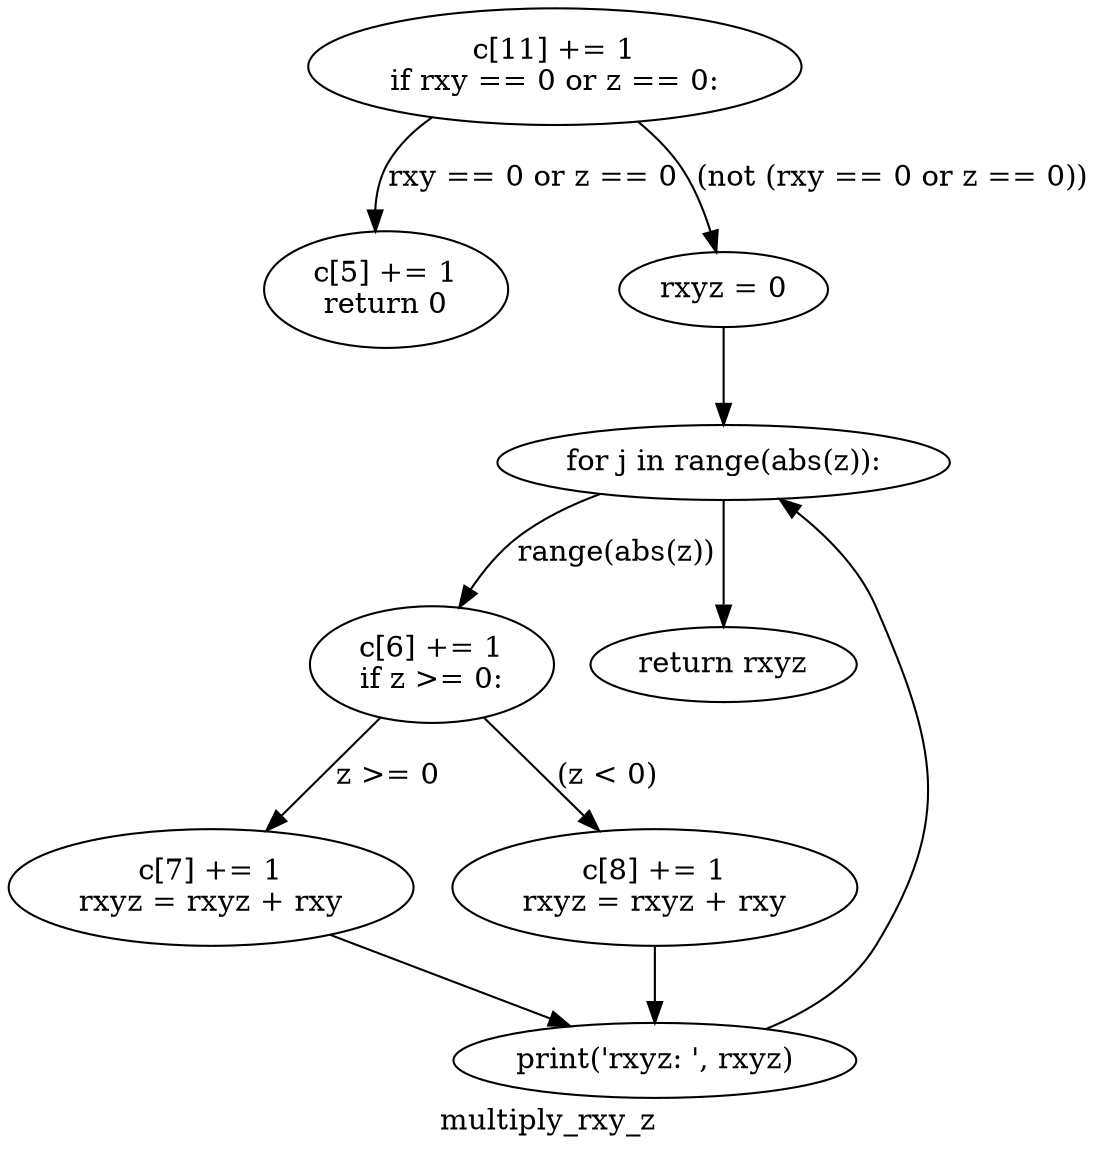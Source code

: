 digraph clustermultiply_rxy_z {
	graph [bb="0,0,419.01,548.45",
		label=multiply_rxy_z,
		lheight=0.22,
		lp="209.5,11.875",
		lwidth=1.16
	];
	node [label="\N"];
	1	[height=0.77585,
		label="c[11] += 1
if rxy == 0 or z == 0:
",
		pos="224.26,520.52",
		width=2.6566];
	2	[height=0.77585,
		label="c[5] += 1
return 0
",
		pos="160.26,412.9",
		width=1.3602];
	1 -> 2	[label="rxy == 0 or z == 0",
		lp="213.76,466.71",
		pos="e,155.56,441.2 179.11,495.49 171.94,489.63 165.51,482.67 161.26,474.58 157.74,467.9 156.12,460.19 155.6,452.57"];
	3	[height=0.5,
		label="rxyz = 0
",
		pos="288.26,412.9",
		width=1.1551];
	1 -> 3	[label="(not (rxy == 0 or z == 0))",
		lp="346.63,466.71",
		pos="e,284,431.21 251.93,493.41 257.16,487.56 262.24,481.14 266.26,474.58 272.36,464.62 277.14,452.71 280.67,442.08"];
	5	[height=0.5,
		label="for j in range(abs(z)):
",
		pos="288.26,329.97",
		width=2.458];
	3 -> 5	[pos="e,288.26,348.39 288.26,394.74 288.26,384.62 288.26,371.54 288.26,359.87"];
	6	[height=0.77585,
		label="c[6] += 1
if z >= 0:
",
		pos="170.26,232.29",
		width=1.3602];
	5 -> 6	[label="range(abs(z))",
		lp="248.01,286.1",
		pos="e,183.47,259.67 243.93,314.03 232.36,308.83 220.44,302.18 210.76,293.97 202.6,287.06 195.41,278.1 189.45,269.2"];
	7	[height=0.5,
		label="return rxyz
",
		pos="288.26,232.29",
		width=1.4046];
	5 -> 7	[pos="e,288.26,250.57 288.26,311.87 288.26,297.94 288.26,277.98 288.26,261.67"];
	8	[height=0.77585,
		label="c[7] += 1
rxyz = rxyz + rxy
",
		pos="80.257,124.68",
		width=2.2294];
	6 -> 8	[label="z >= 0",
		lp="149.63,178.49",
		pos="e,102.59,151.89 149.38,206.8 137.66,193.04 122.84,175.65 109.93,160.5"];
	10	[height=0.77585,
		label="c[8] += 1
rxyz = rxyz + rxy
",
		pos="259.26,124.68",
		width=2.2294];
	6 -> 10	[label="(z < 0)",
		lp="239.01,178.49",
		pos="e,237.28,151.76 191.12,206.53 202.72,192.77 217.33,175.43 230.05,160.34"];
	9	[height=0.5,
		label="print('rxyz: ', rxyz)
",
		pos="259.26,41.75",
		width=2.1947];
	8 -> 9	[pos="e,224.78,58.338 128.23,101.99 154.98,89.894 188.11,74.918 214.36,63.05"];
	9 -> 5	[pos="e,309.25,312.21 301.23,57.366 319.07,65.902 338.06,78.638 348.26,96.75 383.9,160.06 373.77,192.19 348.26,260.22 341.93,277.1 329.38,\
292.55 317.38,304.51"];
	10 -> 9	[pos="e,259.26,60.224 259.26,96.281 259.26,88.364 259.26,79.699 259.26,71.691"];
}
